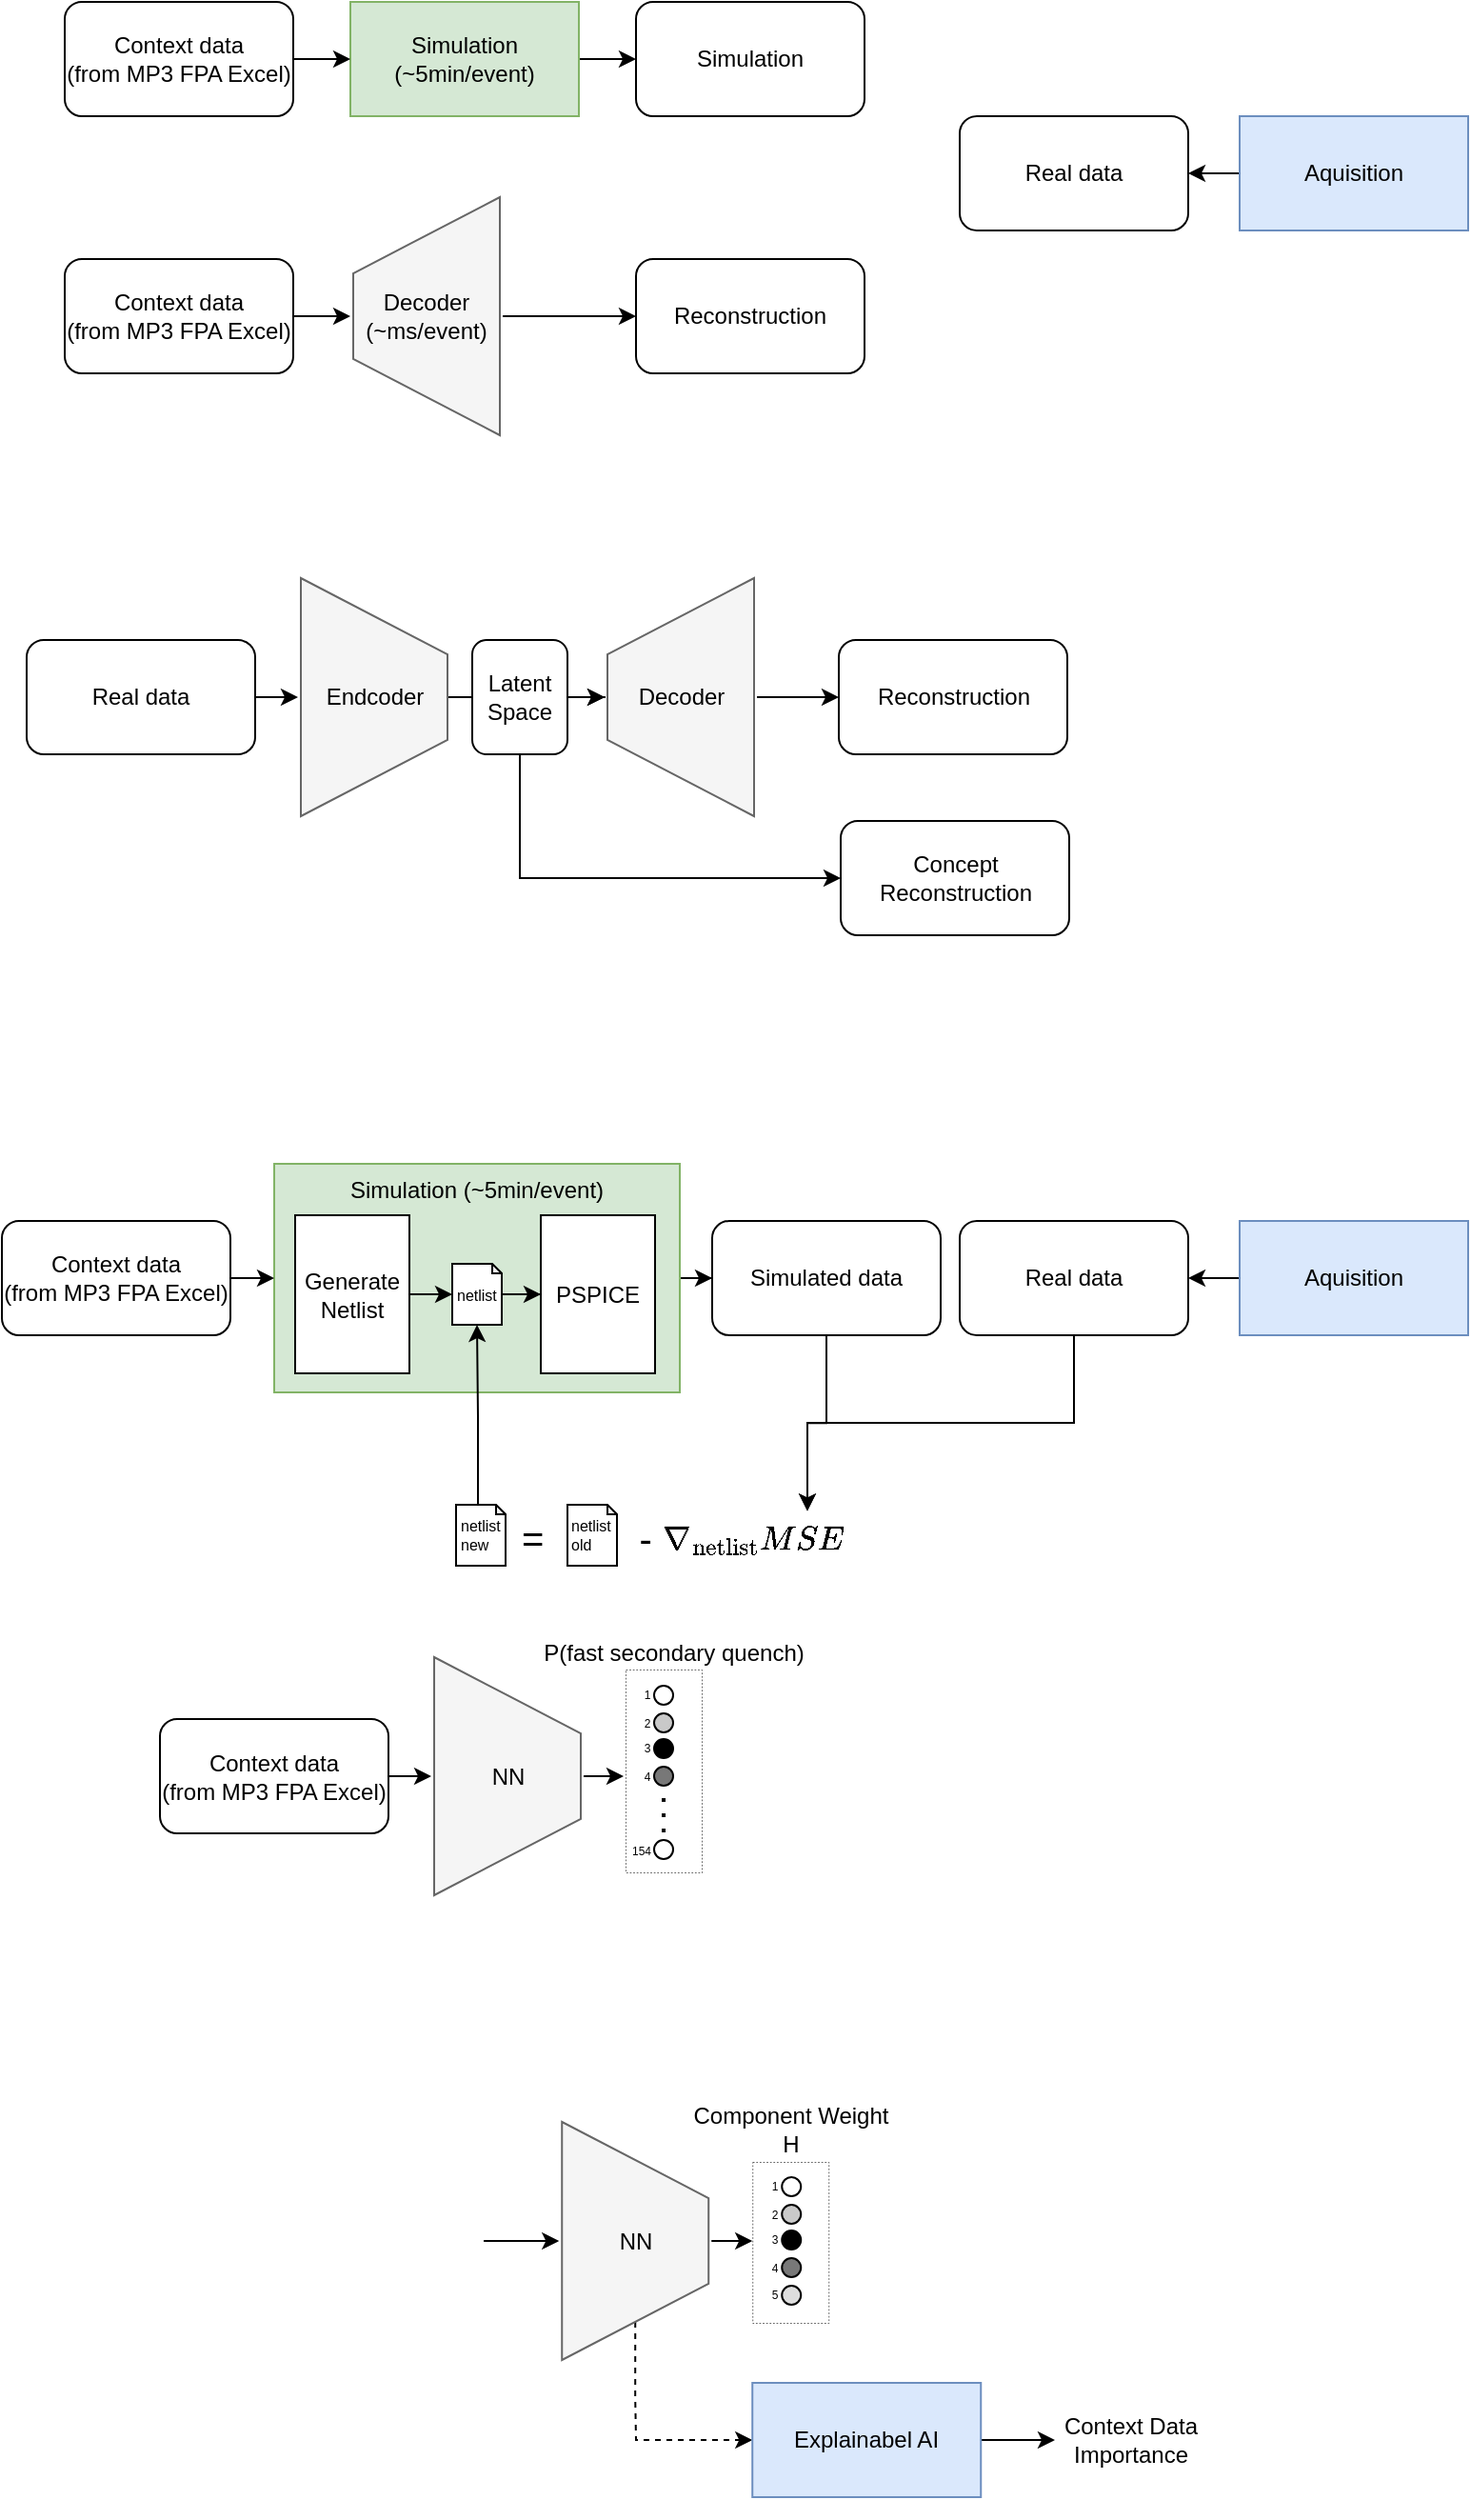 <mxfile version="20.2.3" type="device"><diagram id="SMHtyo-Neto3M4oMHF69" name="Seite-1"><mxGraphModel dx="1185" dy="714" grid="1" gridSize="10" guides="1" tooltips="1" connect="1" arrows="1" fold="1" page="1" pageScale="1" pageWidth="827" pageHeight="1169" math="1" shadow="0"><root><mxCell id="0"/><mxCell id="1" parent="0"/><mxCell id="KyKmv_eBMIffp5cdBmSQ-93" value="" style="rounded=0;whiteSpace=wrap;html=1;fontSize=20;strokeWidth=0.3;dashed=1;" parent="1" vertex="1"><mxGeometry x="451.12" y="1524" width="40" height="84.5" as="geometry"/></mxCell><mxCell id="KyKmv_eBMIffp5cdBmSQ-13" value="" style="edgeStyle=orthogonalEdgeStyle;rounded=0;orthogonalLoop=1;jettySize=auto;html=1;" parent="1" source="KyKmv_eBMIffp5cdBmSQ-2" target="KyKmv_eBMIffp5cdBmSQ-7" edge="1"><mxGeometry relative="1" as="geometry"/></mxCell><mxCell id="KyKmv_eBMIffp5cdBmSQ-2" value="Simulation (~5min/event)" style="rounded=0;whiteSpace=wrap;html=1;fillColor=#d5e8d4;strokeColor=#82b366;" parent="1" vertex="1"><mxGeometry x="240" y="390" width="120" height="60" as="geometry"/></mxCell><mxCell id="KyKmv_eBMIffp5cdBmSQ-12" value="" style="edgeStyle=orthogonalEdgeStyle;rounded=0;orthogonalLoop=1;jettySize=auto;html=1;" parent="1" source="KyKmv_eBMIffp5cdBmSQ-3" target="KyKmv_eBMIffp5cdBmSQ-2" edge="1"><mxGeometry relative="1" as="geometry"/></mxCell><mxCell id="KyKmv_eBMIffp5cdBmSQ-3" value="Context data &lt;br&gt;(from MP3 FPA Excel)" style="rounded=1;whiteSpace=wrap;html=1;" parent="1" vertex="1"><mxGeometry x="90" y="390" width="120" height="60" as="geometry"/></mxCell><mxCell id="KyKmv_eBMIffp5cdBmSQ-7" value="Simulation" style="rounded=1;whiteSpace=wrap;html=1;" parent="1" vertex="1"><mxGeometry x="390" y="390" width="120" height="60" as="geometry"/></mxCell><mxCell id="KyKmv_eBMIffp5cdBmSQ-8" value="Reconstruction" style="rounded=1;whiteSpace=wrap;html=1;" parent="1" vertex="1"><mxGeometry x="390" y="525" width="120" height="60" as="geometry"/></mxCell><mxCell id="KyKmv_eBMIffp5cdBmSQ-14" value="" style="edgeStyle=orthogonalEdgeStyle;rounded=0;orthogonalLoop=1;jettySize=auto;html=1;" parent="1" source="KyKmv_eBMIffp5cdBmSQ-9" target="KyKmv_eBMIffp5cdBmSQ-6" edge="1"><mxGeometry relative="1" as="geometry"/></mxCell><mxCell id="KyKmv_eBMIffp5cdBmSQ-9" value="Context data &lt;br&gt;(from MP3 FPA Excel)" style="rounded=1;whiteSpace=wrap;html=1;" parent="1" vertex="1"><mxGeometry x="90" y="525" width="120" height="60" as="geometry"/></mxCell><mxCell id="KyKmv_eBMIffp5cdBmSQ-11" value="" style="group" parent="1" vertex="1" connectable="0"><mxGeometry x="240" y="500" width="98" height="136" as="geometry"/></mxCell><mxCell id="KyKmv_eBMIffp5cdBmSQ-5" value="" style="shape=trapezoid;perimeter=trapezoidPerimeter;whiteSpace=wrap;html=1;fixedSize=1;rotation=-90;size=40;fillColor=#f5f5f5;fontColor=#333333;strokeColor=#666666;" parent="KyKmv_eBMIffp5cdBmSQ-11" vertex="1"><mxGeometry x="-22.5" y="16.5" width="125" height="77" as="geometry"/></mxCell><mxCell id="KyKmv_eBMIffp5cdBmSQ-6" value="Decoder (~ms/event)" style="text;html=1;strokeColor=none;fillColor=none;align=center;verticalAlign=middle;whiteSpace=wrap;rounded=0;" parent="KyKmv_eBMIffp5cdBmSQ-11" vertex="1"><mxGeometry y="38" width="80" height="34" as="geometry"/></mxCell><mxCell id="KyKmv_eBMIffp5cdBmSQ-15" value="" style="edgeStyle=orthogonalEdgeStyle;rounded=0;orthogonalLoop=1;jettySize=auto;html=1;" parent="1" source="KyKmv_eBMIffp5cdBmSQ-6" target="KyKmv_eBMIffp5cdBmSQ-8" edge="1"><mxGeometry relative="1" as="geometry"/></mxCell><mxCell id="KyKmv_eBMIffp5cdBmSQ-18" value="" style="edgeStyle=orthogonalEdgeStyle;rounded=0;orthogonalLoop=1;jettySize=auto;html=1;" parent="1" source="KyKmv_eBMIffp5cdBmSQ-16" target="KyKmv_eBMIffp5cdBmSQ-17" edge="1"><mxGeometry relative="1" as="geometry"/></mxCell><mxCell id="KyKmv_eBMIffp5cdBmSQ-16" value="Aquisition" style="rounded=0;whiteSpace=wrap;html=1;fillColor=#dae8fc;strokeColor=#6c8ebf;" parent="1" vertex="1"><mxGeometry x="707" y="450" width="120" height="60" as="geometry"/></mxCell><mxCell id="KyKmv_eBMIffp5cdBmSQ-17" value="Real data" style="rounded=1;whiteSpace=wrap;html=1;" parent="1" vertex="1"><mxGeometry x="560" y="450" width="120" height="60" as="geometry"/></mxCell><mxCell id="KyKmv_eBMIffp5cdBmSQ-19" value="" style="edgeStyle=orthogonalEdgeStyle;rounded=0;orthogonalLoop=1;jettySize=auto;html=1;" parent="1" source="KyKmv_eBMIffp5cdBmSQ-20" target="KyKmv_eBMIffp5cdBmSQ-23" edge="1"><mxGeometry relative="1" as="geometry"/></mxCell><mxCell id="KyKmv_eBMIffp5cdBmSQ-20" value="Simulation (~5min/event)" style="rounded=0;whiteSpace=wrap;html=1;fillColor=#d5e8d4;strokeColor=#82b366;verticalAlign=top;" parent="1" vertex="1"><mxGeometry x="200" y="1000" width="213" height="120" as="geometry"/></mxCell><mxCell id="KyKmv_eBMIffp5cdBmSQ-21" value="" style="edgeStyle=orthogonalEdgeStyle;rounded=0;orthogonalLoop=1;jettySize=auto;html=1;" parent="1" source="KyKmv_eBMIffp5cdBmSQ-22" target="KyKmv_eBMIffp5cdBmSQ-20" edge="1"><mxGeometry relative="1" as="geometry"/></mxCell><mxCell id="KyKmv_eBMIffp5cdBmSQ-22" value="Context data &lt;br&gt;(from MP3 FPA Excel)" style="rounded=1;whiteSpace=wrap;html=1;" parent="1" vertex="1"><mxGeometry x="57" y="1030" width="120" height="60" as="geometry"/></mxCell><mxCell id="KyKmv_eBMIffp5cdBmSQ-35" style="edgeStyle=orthogonalEdgeStyle;rounded=0;orthogonalLoop=1;jettySize=auto;html=1;exitX=0.5;exitY=1;exitDx=0;exitDy=0;entryX=0.75;entryY=0;entryDx=0;entryDy=0;" parent="1" source="KyKmv_eBMIffp5cdBmSQ-23" target="KyKmv_eBMIffp5cdBmSQ-45" edge="1"><mxGeometry relative="1" as="geometry"><mxPoint x="470" y="1150" as="targetPoint"/></mxGeometry></mxCell><mxCell id="KyKmv_eBMIffp5cdBmSQ-23" value="Simulated data" style="rounded=1;whiteSpace=wrap;html=1;" parent="1" vertex="1"><mxGeometry x="430" y="1030" width="120" height="60" as="geometry"/></mxCell><mxCell id="KyKmv_eBMIffp5cdBmSQ-31" value="" style="edgeStyle=orthogonalEdgeStyle;rounded=0;orthogonalLoop=1;jettySize=auto;html=1;" parent="1" source="KyKmv_eBMIffp5cdBmSQ-32" target="KyKmv_eBMIffp5cdBmSQ-33" edge="1"><mxGeometry relative="1" as="geometry"/></mxCell><mxCell id="KyKmv_eBMIffp5cdBmSQ-32" value="Aquisition" style="rounded=0;whiteSpace=wrap;html=1;fillColor=#dae8fc;strokeColor=#6c8ebf;" parent="1" vertex="1"><mxGeometry x="707" y="1030" width="120" height="60" as="geometry"/></mxCell><mxCell id="KyKmv_eBMIffp5cdBmSQ-47" style="edgeStyle=orthogonalEdgeStyle;rounded=0;orthogonalLoop=1;jettySize=auto;html=1;exitX=0.5;exitY=1;exitDx=0;exitDy=0;entryX=0.75;entryY=0;entryDx=0;entryDy=0;fontSize=15;" parent="1" source="KyKmv_eBMIffp5cdBmSQ-33" target="KyKmv_eBMIffp5cdBmSQ-45" edge="1"><mxGeometry relative="1" as="geometry"><Array as="points"><mxPoint x="620" y="1136"/><mxPoint x="480" y="1136"/></Array></mxGeometry></mxCell><mxCell id="KyKmv_eBMIffp5cdBmSQ-33" value="Real data" style="rounded=1;whiteSpace=wrap;html=1;" parent="1" vertex="1"><mxGeometry x="560" y="1030" width="120" height="60" as="geometry"/></mxCell><mxCell id="KyKmv_eBMIffp5cdBmSQ-48" value="" style="edgeStyle=orthogonalEdgeStyle;rounded=0;orthogonalLoop=1;jettySize=auto;html=1;fontSize=20;" parent="1" source="KyKmv_eBMIffp5cdBmSQ-38" target="KyKmv_eBMIffp5cdBmSQ-40" edge="1"><mxGeometry relative="1" as="geometry"/></mxCell><mxCell id="KyKmv_eBMIffp5cdBmSQ-38" value="Generate Netlist" style="rounded=0;whiteSpace=wrap;html=1;" parent="1" vertex="1"><mxGeometry x="211" y="1027" width="60" height="83" as="geometry"/></mxCell><mxCell id="KyKmv_eBMIffp5cdBmSQ-39" value="PSPICE" style="rounded=0;whiteSpace=wrap;html=1;" parent="1" vertex="1"><mxGeometry x="340" y="1027" width="60" height="83" as="geometry"/></mxCell><mxCell id="KyKmv_eBMIffp5cdBmSQ-49" value="" style="edgeStyle=orthogonalEdgeStyle;rounded=0;orthogonalLoop=1;jettySize=auto;html=1;fontSize=20;" parent="1" source="KyKmv_eBMIffp5cdBmSQ-40" target="KyKmv_eBMIffp5cdBmSQ-39" edge="1"><mxGeometry relative="1" as="geometry"/></mxCell><mxCell id="KyKmv_eBMIffp5cdBmSQ-40" value="netlist" style="shape=note;whiteSpace=wrap;html=1;backgroundOutline=1;darkOpacity=0.05;labelBackgroundColor=none;align=left;size=5;fontFamily=Arial;fontSize=8;" parent="1" vertex="1"><mxGeometry x="293.5" y="1052.5" width="26" height="32" as="geometry"/></mxCell><mxCell id="KyKmv_eBMIffp5cdBmSQ-46" style="edgeStyle=orthogonalEdgeStyle;rounded=0;orthogonalLoop=1;jettySize=auto;html=1;exitX=0;exitY=0;exitDx=10.5;exitDy=0;exitPerimeter=0;entryX=0.5;entryY=1;entryDx=0;entryDy=0;entryPerimeter=0;fontSize=15;" parent="1" source="KyKmv_eBMIffp5cdBmSQ-42" target="KyKmv_eBMIffp5cdBmSQ-40" edge="1"><mxGeometry relative="1" as="geometry"><Array as="points"><mxPoint x="307" y="1179"/><mxPoint x="307" y="1132"/><mxPoint x="307" y="1132"/></Array></mxGeometry></mxCell><mxCell id="KyKmv_eBMIffp5cdBmSQ-42" value="netlist new" style="shape=note;whiteSpace=wrap;html=1;backgroundOutline=1;darkOpacity=0.05;labelBackgroundColor=none;align=left;size=5;fontFamily=Arial;fontSize=8;" parent="1" vertex="1"><mxGeometry x="295.5" y="1179" width="26" height="32" as="geometry"/></mxCell><mxCell id="KyKmv_eBMIffp5cdBmSQ-43" value="netlist old" style="shape=note;whiteSpace=wrap;html=1;backgroundOutline=1;darkOpacity=0.05;labelBackgroundColor=none;align=left;size=5;fontFamily=Arial;fontSize=8;" parent="1" vertex="1"><mxGeometry x="354" y="1179" width="26" height="32" as="geometry"/></mxCell><mxCell id="KyKmv_eBMIffp5cdBmSQ-44" value="=&amp;nbsp; &amp;nbsp; &amp;nbsp; &amp;nbsp; &amp;nbsp;-&amp;nbsp;" style="text;html=1;strokeColor=none;fillColor=none;align=left;verticalAlign=middle;whiteSpace=wrap;rounded=0;fontSize=20;" parent="1" vertex="1"><mxGeometry x="328" y="1187" width="80" height="17.5" as="geometry"/></mxCell><mxCell id="KyKmv_eBMIffp5cdBmSQ-45" value="$$\nabla_{\text{netlist}}MSE$$" style="text;html=1;strokeColor=none;fillColor=none;align=center;verticalAlign=middle;whiteSpace=wrap;rounded=0;fontSize=15;" parent="1" vertex="1"><mxGeometry x="396" y="1182.25" width="112" height="28.75" as="geometry"/></mxCell><mxCell id="KyKmv_eBMIffp5cdBmSQ-62" value="Reconstruction" style="rounded=1;whiteSpace=wrap;html=1;" parent="1" vertex="1"><mxGeometry x="496.5" y="725" width="120" height="60" as="geometry"/></mxCell><mxCell id="KyKmv_eBMIffp5cdBmSQ-65" value="" style="group" parent="1" vertex="1" connectable="0"><mxGeometry x="378.5" y="700" width="98" height="136" as="geometry"/></mxCell><mxCell id="KyKmv_eBMIffp5cdBmSQ-66" value="" style="shape=trapezoid;perimeter=trapezoidPerimeter;whiteSpace=wrap;html=1;fixedSize=1;rotation=-90;size=40;fillColor=#f5f5f5;fontColor=#333333;strokeColor=#666666;" parent="KyKmv_eBMIffp5cdBmSQ-65" vertex="1"><mxGeometry x="-27.5" y="16.5" width="125" height="77" as="geometry"/></mxCell><mxCell id="KyKmv_eBMIffp5cdBmSQ-67" value="Decoder" style="text;html=1;strokeColor=none;fillColor=none;align=center;verticalAlign=middle;whiteSpace=wrap;rounded=0;" parent="KyKmv_eBMIffp5cdBmSQ-65" vertex="1"><mxGeometry x="-5" y="38" width="80" height="34" as="geometry"/></mxCell><mxCell id="KyKmv_eBMIffp5cdBmSQ-68" value="" style="edgeStyle=orthogonalEdgeStyle;rounded=0;orthogonalLoop=1;jettySize=auto;html=1;" parent="1" source="KyKmv_eBMIffp5cdBmSQ-67" target="KyKmv_eBMIffp5cdBmSQ-62" edge="1"><mxGeometry relative="1" as="geometry"/></mxCell><mxCell id="KyKmv_eBMIffp5cdBmSQ-76" value="Concept&lt;br&gt;Reconstruction" style="rounded=1;whiteSpace=wrap;html=1;" parent="1" vertex="1"><mxGeometry x="497.5" y="820" width="120" height="60" as="geometry"/></mxCell><mxCell id="KyKmv_eBMIffp5cdBmSQ-77" value="" style="edgeStyle=orthogonalEdgeStyle;rounded=0;orthogonalLoop=1;jettySize=auto;html=1;exitX=0.5;exitY=1;exitDx=0;exitDy=0;entryX=0;entryY=0.5;entryDx=0;entryDy=0;" parent="1" source="KyKmv_eBMIffp5cdBmSQ-78" target="KyKmv_eBMIffp5cdBmSQ-76" edge="1"><mxGeometry relative="1" as="geometry"><mxPoint x="380" y="860" as="sourcePoint"/></mxGeometry></mxCell><mxCell id="KyKmv_eBMIffp5cdBmSQ-81" value="" style="edgeStyle=orthogonalEdgeStyle;rounded=0;orthogonalLoop=1;jettySize=auto;html=1;fontSize=20;" parent="1" source="KyKmv_eBMIffp5cdBmSQ-70" target="KyKmv_eBMIffp5cdBmSQ-67" edge="1"><mxGeometry relative="1" as="geometry"/></mxCell><mxCell id="KyKmv_eBMIffp5cdBmSQ-70" value="" style="shape=trapezoid;perimeter=trapezoidPerimeter;whiteSpace=wrap;html=1;fixedSize=1;rotation=90;size=40;fillColor=#f5f5f5;fontColor=#333333;strokeColor=#666666;" parent="1" vertex="1"><mxGeometry x="190" y="716.5" width="125" height="77" as="geometry"/></mxCell><mxCell id="KyKmv_eBMIffp5cdBmSQ-71" value="Endcoder" style="text;html=1;strokeColor=none;fillColor=none;align=center;verticalAlign=middle;whiteSpace=wrap;rounded=0;" parent="1" vertex="1"><mxGeometry x="212.5" y="738" width="80" height="34" as="geometry"/></mxCell><mxCell id="KyKmv_eBMIffp5cdBmSQ-73" value="" style="edgeStyle=orthogonalEdgeStyle;rounded=0;orthogonalLoop=1;jettySize=auto;html=1;fontSize=20;" parent="1" source="KyKmv_eBMIffp5cdBmSQ-72" target="KyKmv_eBMIffp5cdBmSQ-71" edge="1"><mxGeometry relative="1" as="geometry"/></mxCell><mxCell id="KyKmv_eBMIffp5cdBmSQ-72" value="Real data" style="rounded=1;whiteSpace=wrap;html=1;" parent="1" vertex="1"><mxGeometry x="70" y="725" width="120" height="60" as="geometry"/></mxCell><mxCell id="KyKmv_eBMIffp5cdBmSQ-79" style="edgeStyle=orthogonalEdgeStyle;rounded=0;orthogonalLoop=1;jettySize=auto;html=1;fontSize=20;" parent="1" source="KyKmv_eBMIffp5cdBmSQ-78" target="KyKmv_eBMIffp5cdBmSQ-67" edge="1"><mxGeometry relative="1" as="geometry"/></mxCell><mxCell id="KyKmv_eBMIffp5cdBmSQ-78" value="Latent Space" style="rounded=1;whiteSpace=wrap;html=1;" parent="1" vertex="1"><mxGeometry x="304" y="725" width="50" height="60" as="geometry"/></mxCell><mxCell id="b8F3sZY385PlC0rAN97v-27" style="edgeStyle=orthogonalEdgeStyle;rounded=0;orthogonalLoop=1;jettySize=auto;html=1;exitX=1;exitY=0.5;exitDx=0;exitDy=0;entryX=0;entryY=0.5;entryDx=0;entryDy=0;dashed=1;" edge="1" parent="1" source="KyKmv_eBMIffp5cdBmSQ-83" target="b8F3sZY385PlC0rAN97v-25"><mxGeometry relative="1" as="geometry"><Array as="points"><mxPoint x="390" y="1648"/><mxPoint x="390" y="1670"/></Array></mxGeometry></mxCell><mxCell id="KyKmv_eBMIffp5cdBmSQ-83" value="" style="shape=trapezoid;perimeter=trapezoidPerimeter;whiteSpace=wrap;html=1;fixedSize=1;rotation=90;size=40;fillColor=#f5f5f5;fontColor=#333333;strokeColor=#666666;" parent="1" vertex="1"><mxGeometry x="327.12" y="1527" width="125" height="77" as="geometry"/></mxCell><mxCell id="KyKmv_eBMIffp5cdBmSQ-85" value="" style="edgeStyle=orthogonalEdgeStyle;rounded=0;orthogonalLoop=1;jettySize=auto;html=1;fontSize=20;" parent="1" edge="1"><mxGeometry relative="1" as="geometry"><mxPoint x="349.62" y="1565.504" as="targetPoint"/><mxPoint x="310" y="1565.486" as="sourcePoint"/></mxGeometry></mxCell><mxCell id="KyKmv_eBMIffp5cdBmSQ-87" value="" style="ellipse;whiteSpace=wrap;html=1;fontSize=20;verticalAlign=bottom;" parent="1" vertex="1"><mxGeometry x="466.62" y="1532" width="10" height="10" as="geometry"/></mxCell><mxCell id="KyKmv_eBMIffp5cdBmSQ-88" value="" style="ellipse;whiteSpace=wrap;html=1;fontSize=20;fillColor=#C9C9C9;" parent="1" vertex="1"><mxGeometry x="466.62" y="1546.5" width="10" height="10" as="geometry"/></mxCell><mxCell id="KyKmv_eBMIffp5cdBmSQ-89" value="" style="ellipse;whiteSpace=wrap;html=1;fontSize=20;fillColor=#000000;" parent="1" vertex="1"><mxGeometry x="466.62" y="1560" width="10" height="10" as="geometry"/></mxCell><mxCell id="KyKmv_eBMIffp5cdBmSQ-90" value="" style="ellipse;whiteSpace=wrap;html=1;fontSize=20;fillColor=#787878;" parent="1" vertex="1"><mxGeometry x="466.62" y="1574.5" width="10" height="10" as="geometry"/></mxCell><mxCell id="b8F3sZY385PlC0rAN97v-21" style="edgeStyle=orthogonalEdgeStyle;rounded=0;orthogonalLoop=1;jettySize=auto;html=1;exitX=1;exitY=0.5;exitDx=0;exitDy=0;entryX=0;entryY=0.5;entryDx=0;entryDy=0;" edge="1" parent="1" source="KyKmv_eBMIffp5cdBmSQ-96" target="KyKmv_eBMIffp5cdBmSQ-93"><mxGeometry relative="1" as="geometry"/></mxCell><mxCell id="KyKmv_eBMIffp5cdBmSQ-96" value="NN" style="text;html=1;strokeColor=none;fillColor=none;align=center;verticalAlign=middle;whiteSpace=wrap;rounded=0;" parent="1" vertex="1"><mxGeometry x="349.62" y="1548.5" width="80" height="34" as="geometry"/></mxCell><mxCell id="KyKmv_eBMIffp5cdBmSQ-97" value="Component Weight H" style="text;html=1;strokeColor=none;fillColor=none;align=center;verticalAlign=middle;whiteSpace=wrap;rounded=0;" parent="1" vertex="1"><mxGeometry x="416.37" y="1490" width="110.5" height="34" as="geometry"/></mxCell><mxCell id="KyKmv_eBMIffp5cdBmSQ-98" value="&lt;font style=&quot;font-size: 6px;&quot;&gt;1&lt;/font&gt;" style="text;html=1;strokeColor=none;fillColor=none;align=center;verticalAlign=middle;whiteSpace=wrap;rounded=0;dashed=1;fontSize=8;" parent="1" vertex="1"><mxGeometry x="457.62" y="1531" width="10" height="10" as="geometry"/></mxCell><mxCell id="KyKmv_eBMIffp5cdBmSQ-100" value="&lt;font style=&quot;font-size: 6px;&quot;&gt;4&lt;/font&gt;" style="text;html=1;strokeColor=none;fillColor=none;align=center;verticalAlign=middle;whiteSpace=wrap;rounded=0;dashed=1;fontSize=8;" parent="1" vertex="1"><mxGeometry x="457.62" y="1573.5" width="10" height="10" as="geometry"/></mxCell><mxCell id="KyKmv_eBMIffp5cdBmSQ-101" value="&lt;font style=&quot;font-size: 6px;&quot;&gt;2&lt;/font&gt;" style="text;html=1;strokeColor=none;fillColor=none;align=center;verticalAlign=middle;whiteSpace=wrap;rounded=0;dashed=1;fontSize=8;" parent="1" vertex="1"><mxGeometry x="457.62" y="1545.5" width="10" height="10" as="geometry"/></mxCell><mxCell id="KyKmv_eBMIffp5cdBmSQ-102" value="&lt;span style=&quot;font-size: 6px;&quot;&gt;3&lt;/span&gt;" style="text;html=1;strokeColor=none;fillColor=none;align=center;verticalAlign=middle;whiteSpace=wrap;rounded=0;dashed=1;fontSize=8;" parent="1" vertex="1"><mxGeometry x="457.62" y="1559" width="10" height="10" as="geometry"/></mxCell><mxCell id="b8F3sZY385PlC0rAN97v-1" value="" style="rounded=0;whiteSpace=wrap;html=1;fontSize=20;strokeWidth=0.3;dashed=1;" vertex="1" parent="1"><mxGeometry x="384.5" y="1265.5" width="40" height="106.5" as="geometry"/></mxCell><mxCell id="b8F3sZY385PlC0rAN97v-2" value="" style="shape=trapezoid;perimeter=trapezoidPerimeter;whiteSpace=wrap;html=1;fixedSize=1;rotation=90;size=40;fillColor=#f5f5f5;fontColor=#333333;strokeColor=#666666;" vertex="1" parent="1"><mxGeometry x="260" y="1283" width="125" height="77" as="geometry"/></mxCell><mxCell id="b8F3sZY385PlC0rAN97v-3" style="edgeStyle=orthogonalEdgeStyle;rounded=0;orthogonalLoop=1;jettySize=auto;html=1;entryX=-0.025;entryY=0.526;entryDx=0;entryDy=0;entryPerimeter=0;fontSize=20;" edge="1" target="b8F3sZY385PlC0rAN97v-1" parent="1"><mxGeometry relative="1" as="geometry"><mxPoint x="362.5" y="1321.504" as="sourcePoint"/></mxGeometry></mxCell><mxCell id="b8F3sZY385PlC0rAN97v-4" value="" style="edgeStyle=orthogonalEdgeStyle;rounded=0;orthogonalLoop=1;jettySize=auto;html=1;fontSize=20;" edge="1" source="b8F3sZY385PlC0rAN97v-5" parent="1"><mxGeometry relative="1" as="geometry"><mxPoint x="282.5" y="1321.504" as="targetPoint"/></mxGeometry></mxCell><mxCell id="b8F3sZY385PlC0rAN97v-5" value="Context data&lt;br&gt;(from MP3 FPA Excel)" style="rounded=1;whiteSpace=wrap;html=1;" vertex="1" parent="1"><mxGeometry x="140" y="1291.5" width="120" height="60" as="geometry"/></mxCell><mxCell id="b8F3sZY385PlC0rAN97v-6" value="" style="ellipse;whiteSpace=wrap;html=1;fontSize=20;verticalAlign=bottom;" vertex="1" parent="1"><mxGeometry x="399.5" y="1274" width="10" height="10" as="geometry"/></mxCell><mxCell id="b8F3sZY385PlC0rAN97v-7" value="" style="ellipse;whiteSpace=wrap;html=1;fontSize=20;fillColor=#C9C9C9;" vertex="1" parent="1"><mxGeometry x="399.5" y="1288.5" width="10" height="10" as="geometry"/></mxCell><mxCell id="b8F3sZY385PlC0rAN97v-8" value="" style="ellipse;whiteSpace=wrap;html=1;fontSize=20;fillColor=#000000;" vertex="1" parent="1"><mxGeometry x="399.5" y="1302" width="10" height="10" as="geometry"/></mxCell><mxCell id="b8F3sZY385PlC0rAN97v-9" value="" style="ellipse;whiteSpace=wrap;html=1;fontSize=20;fillColor=#787878;" vertex="1" parent="1"><mxGeometry x="399.5" y="1316.5" width="10" height="10" as="geometry"/></mxCell><mxCell id="b8F3sZY385PlC0rAN97v-10" value="" style="ellipse;whiteSpace=wrap;html=1;fontSize=20;" vertex="1" parent="1"><mxGeometry x="399.5" y="1355" width="10" height="10" as="geometry"/></mxCell><mxCell id="b8F3sZY385PlC0rAN97v-11" value="" style="endArrow=none;dashed=1;html=1;dashPattern=1 3;strokeWidth=2;rounded=0;fontSize=20;" edge="1" parent="1"><mxGeometry width="50" height="50" relative="1" as="geometry"><mxPoint x="404.5" y="1351" as="sourcePoint"/><mxPoint x="404.5" y="1331" as="targetPoint"/></mxGeometry></mxCell><mxCell id="b8F3sZY385PlC0rAN97v-12" value="NN" style="text;html=1;strokeColor=none;fillColor=none;align=center;verticalAlign=middle;whiteSpace=wrap;rounded=0;" vertex="1" parent="1"><mxGeometry x="282.5" y="1304.5" width="80" height="34" as="geometry"/></mxCell><mxCell id="b8F3sZY385PlC0rAN97v-13" value="P(fast secondary quench)" style="text;html=1;strokeColor=none;fillColor=none;align=center;verticalAlign=middle;whiteSpace=wrap;rounded=0;" vertex="1" parent="1"><mxGeometry x="334.5" y="1240" width="150" height="34" as="geometry"/></mxCell><mxCell id="b8F3sZY385PlC0rAN97v-14" value="&lt;font style=&quot;font-size: 6px;&quot;&gt;1&lt;/font&gt;" style="text;html=1;strokeColor=none;fillColor=none;align=center;verticalAlign=middle;whiteSpace=wrap;rounded=0;dashed=1;fontSize=8;" vertex="1" parent="1"><mxGeometry x="390.5" y="1273" width="10" height="10" as="geometry"/></mxCell><mxCell id="b8F3sZY385PlC0rAN97v-15" value="&lt;font style=&quot;font-size: 6px;&quot;&gt;154&lt;/font&gt;" style="text;html=1;strokeColor=none;fillColor=none;align=center;verticalAlign=middle;whiteSpace=wrap;rounded=0;dashed=1;fontSize=8;" vertex="1" parent="1"><mxGeometry x="387.5" y="1355" width="10" height="10" as="geometry"/></mxCell><mxCell id="b8F3sZY385PlC0rAN97v-16" value="&lt;font style=&quot;font-size: 6px;&quot;&gt;4&lt;/font&gt;" style="text;html=1;strokeColor=none;fillColor=none;align=center;verticalAlign=middle;whiteSpace=wrap;rounded=0;dashed=1;fontSize=8;" vertex="1" parent="1"><mxGeometry x="390.5" y="1315.5" width="10" height="10" as="geometry"/></mxCell><mxCell id="b8F3sZY385PlC0rAN97v-17" value="&lt;font style=&quot;font-size: 6px;&quot;&gt;2&lt;/font&gt;" style="text;html=1;strokeColor=none;fillColor=none;align=center;verticalAlign=middle;whiteSpace=wrap;rounded=0;dashed=1;fontSize=8;" vertex="1" parent="1"><mxGeometry x="390.5" y="1287.5" width="10" height="10" as="geometry"/></mxCell><mxCell id="b8F3sZY385PlC0rAN97v-18" value="&lt;span style=&quot;font-size: 6px;&quot;&gt;3&lt;/span&gt;" style="text;html=1;strokeColor=none;fillColor=none;align=center;verticalAlign=middle;whiteSpace=wrap;rounded=0;dashed=1;fontSize=8;" vertex="1" parent="1"><mxGeometry x="390.5" y="1301" width="10" height="10" as="geometry"/></mxCell><mxCell id="b8F3sZY385PlC0rAN97v-19" value="" style="ellipse;whiteSpace=wrap;html=1;fontSize=20;fillColor=#DEDEDE;" vertex="1" parent="1"><mxGeometry x="466.62" y="1589" width="10" height="10" as="geometry"/></mxCell><mxCell id="b8F3sZY385PlC0rAN97v-20" value="&lt;font style=&quot;font-size: 6px;&quot;&gt;5&lt;/font&gt;" style="text;html=1;strokeColor=none;fillColor=none;align=center;verticalAlign=middle;whiteSpace=wrap;rounded=0;dashed=1;fontSize=8;" vertex="1" parent="1"><mxGeometry x="457.62" y="1588" width="10" height="10" as="geometry"/></mxCell><mxCell id="b8F3sZY385PlC0rAN97v-29" value="" style="edgeStyle=orthogonalEdgeStyle;rounded=0;orthogonalLoop=1;jettySize=auto;html=1;" edge="1" parent="1" source="b8F3sZY385PlC0rAN97v-25" target="b8F3sZY385PlC0rAN97v-28"><mxGeometry relative="1" as="geometry"/></mxCell><mxCell id="b8F3sZY385PlC0rAN97v-25" value="Explainabel AI" style="rounded=0;whiteSpace=wrap;html=1;fillColor=#dae8fc;strokeColor=#6c8ebf;" vertex="1" parent="1"><mxGeometry x="451.12" y="1640" width="120" height="60" as="geometry"/></mxCell><mxCell id="b8F3sZY385PlC0rAN97v-28" value="Context Data Importance" style="text;html=1;strokeColor=none;fillColor=none;align=center;verticalAlign=middle;whiteSpace=wrap;rounded=0;" vertex="1" parent="1"><mxGeometry x="610" y="1653" width="80" height="34" as="geometry"/></mxCell></root></mxGraphModel></diagram></mxfile>